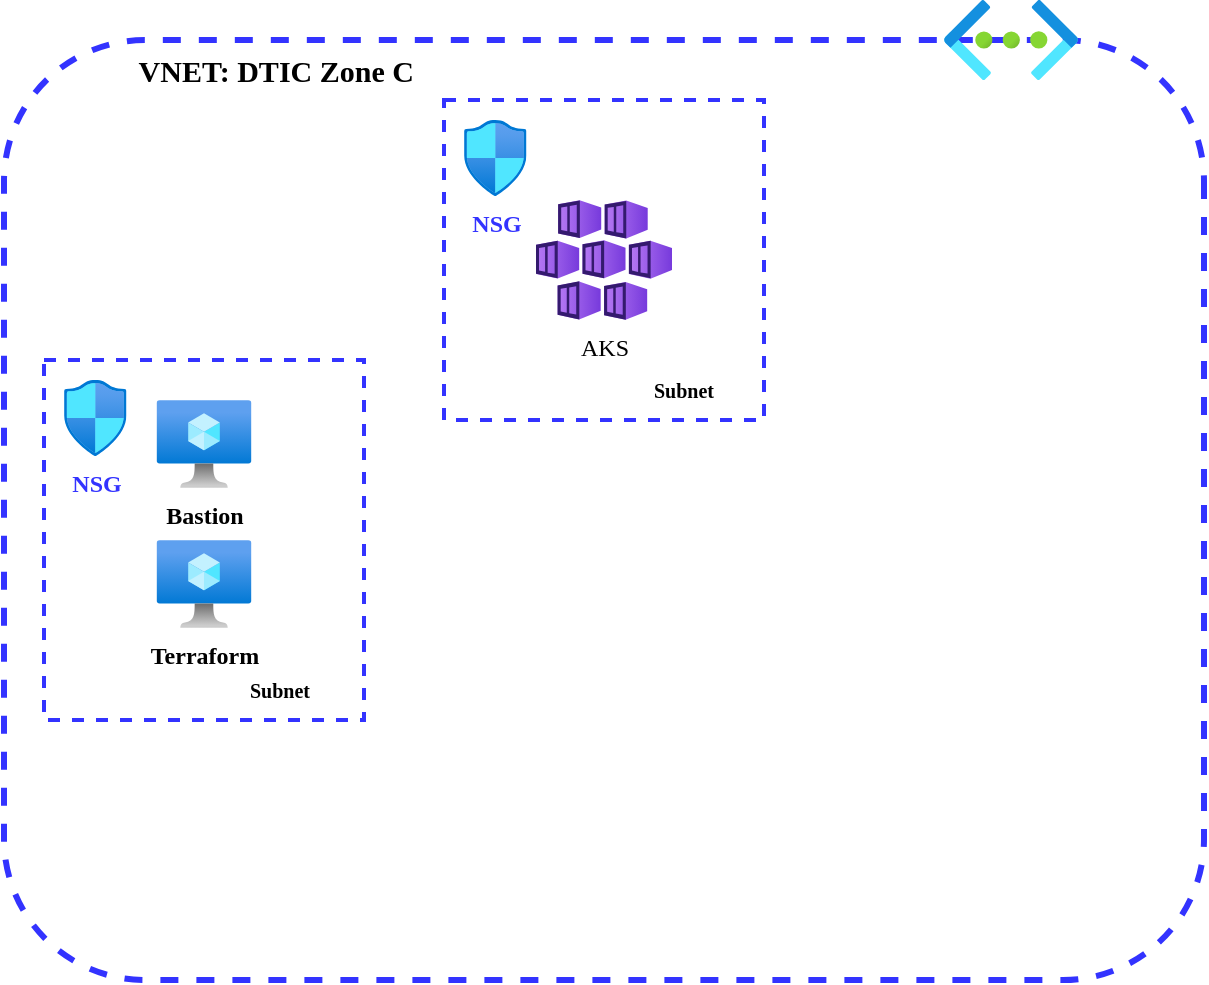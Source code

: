 <mxfile version="20.6.2" type="github">
  <diagram id="pkPBzq_F2FkeLmz5j-t2" name="Page-1">
    <mxGraphModel dx="868" dy="1536" grid="1" gridSize="10" guides="1" tooltips="1" connect="1" arrows="1" fold="1" page="1" pageScale="1" pageWidth="850" pageHeight="1100" math="0" shadow="0">
      <root>
        <mxCell id="0" />
        <mxCell id="1" parent="0" />
        <mxCell id="_LxGCqmfsSir6SBeD6TM-1" value="" style="rounded=1;whiteSpace=wrap;html=1;direction=south;dashed=1;strokeColor=#3333FF;strokeWidth=3;fontStyle=1;fontFamily=Verdana;" vertex="1" parent="1">
          <mxGeometry x="130" y="20" width="600" height="470" as="geometry" />
        </mxCell>
        <mxCell id="_LxGCqmfsSir6SBeD6TM-2" value="" style="rounded=0;whiteSpace=wrap;html=1;dashed=1;strokeColor=#3333FF;strokeWidth=2;labelPosition=right;verticalLabelPosition=bottom;align=left;verticalAlign=top;" vertex="1" parent="1">
          <mxGeometry x="150" y="180" width="160" height="180" as="geometry" />
        </mxCell>
        <mxCell id="_LxGCqmfsSir6SBeD6TM-3" value="Bastion" style="aspect=fixed;html=1;points=[];align=center;image;fontSize=12;image=img/lib/azure2/compute/Virtual_Machine.svg;dashed=1;strokeColor=#3333FF;strokeWidth=3;fontFamily=Verdana;fontStyle=1" vertex="1" parent="1">
          <mxGeometry x="206.28" y="200" width="47.44" height="44" as="geometry" />
        </mxCell>
        <mxCell id="_LxGCqmfsSir6SBeD6TM-4" value="Terraform" style="aspect=fixed;html=1;points=[];align=center;image;fontSize=12;image=img/lib/azure2/compute/Virtual_Machine.svg;dashed=1;strokeColor=#3333FF;strokeWidth=3;fontFamily=Verdana;fontStyle=1" vertex="1" parent="1">
          <mxGeometry x="206.28" y="270" width="47.44" height="44" as="geometry" />
        </mxCell>
        <mxCell id="_LxGCqmfsSir6SBeD6TM-5" value="" style="rounded=0;whiteSpace=wrap;html=1;dashed=1;strokeColor=#3333FF;strokeWidth=2;" vertex="1" parent="1">
          <mxGeometry x="350" y="50" width="160" height="160" as="geometry" />
        </mxCell>
        <mxCell id="_LxGCqmfsSir6SBeD6TM-7" value="AKS" style="aspect=fixed;html=1;points=[];align=center;image;fontSize=12;image=img/lib/azure2/containers/Kubernetes_Services.svg;dashed=1;strokeColor=#3333FF;strokeWidth=2;fontFamily=Verdana;" vertex="1" parent="1">
          <mxGeometry x="396" y="100" width="68" height="60" as="geometry" />
        </mxCell>
        <mxCell id="_LxGCqmfsSir6SBeD6TM-8" value="" style="aspect=fixed;html=1;points=[];align=center;image;fontSize=12;image=img/lib/azure2/networking/Virtual_Networks.svg;dashed=1;strokeColor=#3333FF;strokeWidth=2;fontFamily=Verdana;" vertex="1" parent="1">
          <mxGeometry x="600" width="67" height="40" as="geometry" />
        </mxCell>
        <mxCell id="_LxGCqmfsSir6SBeD6TM-9" value="VNET: DTIC Zone C&amp;nbsp;" style="text;html=1;strokeColor=none;fillColor=none;align=center;verticalAlign=middle;whiteSpace=wrap;rounded=0;dashed=1;strokeWidth=2;fontFamily=Verdana;fontStyle=1;fontSize=15;" vertex="1" parent="1">
          <mxGeometry x="170" y="20" width="196.28" height="30" as="geometry" />
        </mxCell>
        <mxCell id="_LxGCqmfsSir6SBeD6TM-10" value="NSG" style="aspect=fixed;html=1;points=[];align=center;image;fontSize=12;image=img/lib/azure2/networking/Network_Security_Groups.svg;dashed=1;strokeColor=#3333FF;strokeWidth=2;fontFamily=Verdana;fontColor=#3333FF;fontStyle=1" vertex="1" parent="1">
          <mxGeometry x="160" y="190" width="31.29" height="38" as="geometry" />
        </mxCell>
        <mxCell id="_LxGCqmfsSir6SBeD6TM-11" value="Subnet" style="text;html=1;strokeColor=none;fillColor=none;align=center;verticalAlign=middle;whiteSpace=wrap;rounded=0;dashed=1;strokeWidth=2;fontFamily=Verdana;fontSize=10;fontColor=#000000;fontStyle=1" vertex="1" parent="1">
          <mxGeometry x="238.14" y="330" width="60" height="30" as="geometry" />
        </mxCell>
        <mxCell id="_LxGCqmfsSir6SBeD6TM-12" value="Subnet" style="text;html=1;strokeColor=none;fillColor=none;align=center;verticalAlign=middle;whiteSpace=wrap;rounded=0;dashed=1;strokeWidth=2;fontFamily=Verdana;fontSize=10;fontColor=#000000;fontStyle=1" vertex="1" parent="1">
          <mxGeometry x="440" y="180" width="60" height="30" as="geometry" />
        </mxCell>
        <mxCell id="_LxGCqmfsSir6SBeD6TM-13" value="NSG" style="aspect=fixed;html=1;points=[];align=center;image;fontSize=12;image=img/lib/azure2/networking/Network_Security_Groups.svg;dashed=1;strokeColor=#3333FF;strokeWidth=2;fontFamily=Verdana;fontColor=#3333FF;fontStyle=1" vertex="1" parent="1">
          <mxGeometry x="360" y="60" width="31.29" height="38" as="geometry" />
        </mxCell>
      </root>
    </mxGraphModel>
  </diagram>
</mxfile>
